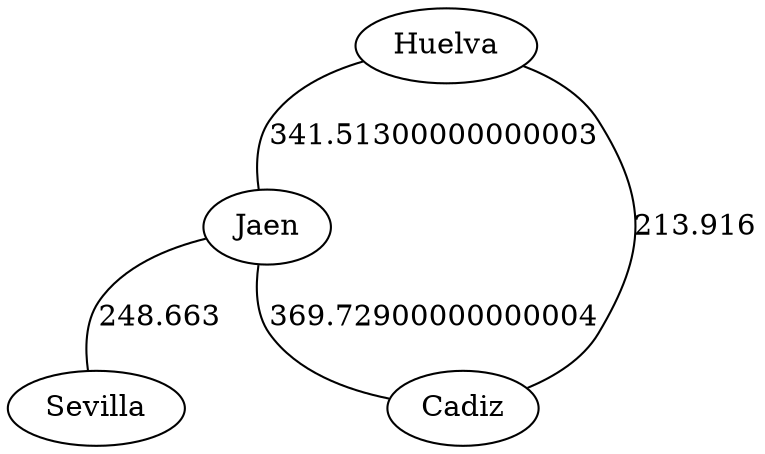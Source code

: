 strict graph G {
  1 [ label="Huelva" ];
  2 [ label="Jaen" ];
  3 [ label="Cadiz" ];
  4 [ label="Sevilla" ];
  1 -- 2 [ label="341.51300000000003" ];
  1 -- 3 [ label="213.916" ];
  2 -- 3 [ label="369.72900000000004" ];
  2 -- 4 [ label="248.663" ];
}

